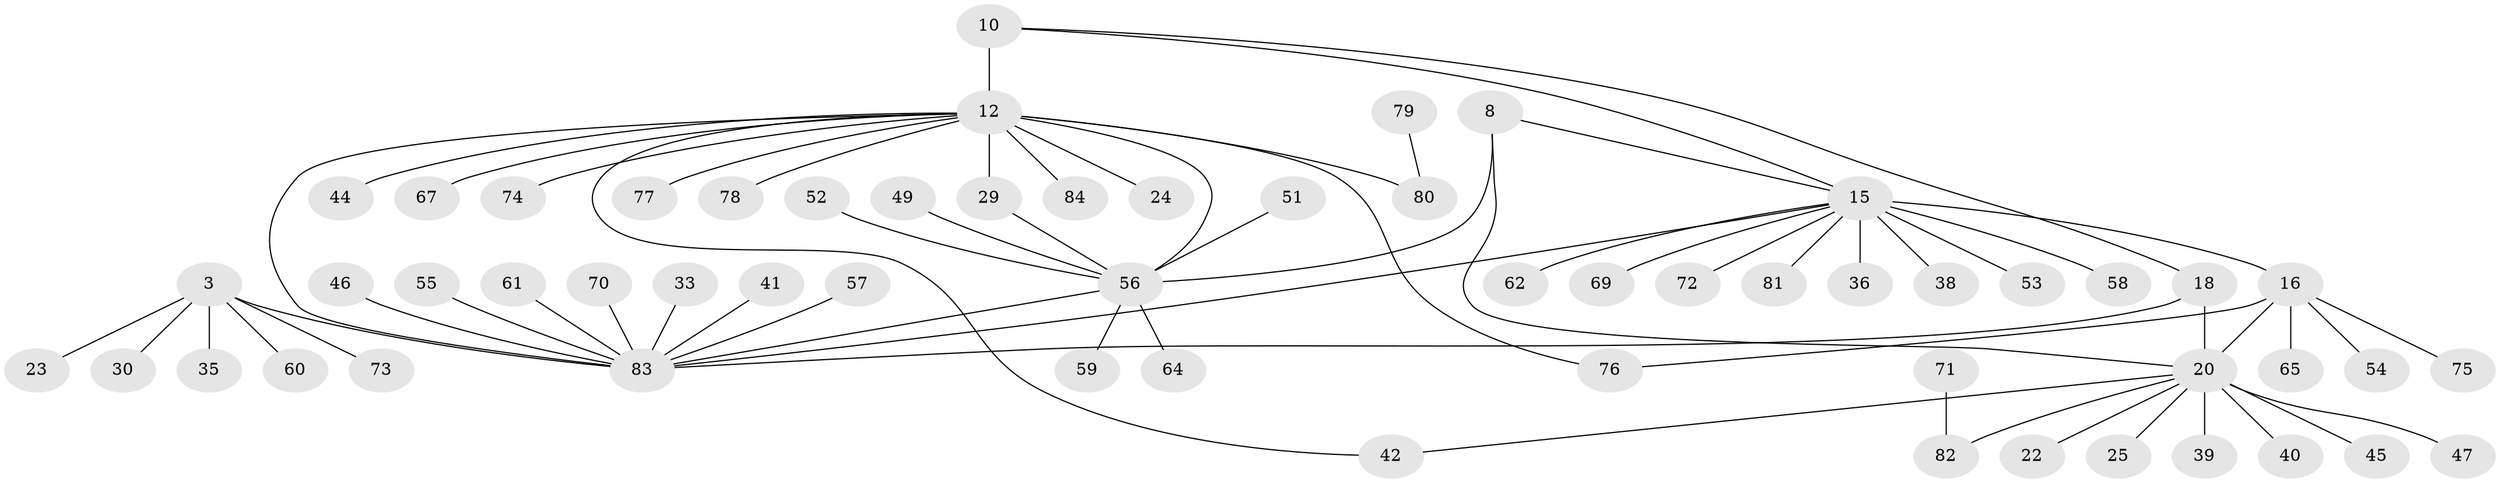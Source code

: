 // original degree distribution, {11: 0.011904761904761904, 5: 0.047619047619047616, 6: 0.047619047619047616, 8: 0.047619047619047616, 4: 0.047619047619047616, 3: 0.047619047619047616, 13: 0.011904761904761904, 9: 0.011904761904761904, 10: 0.011904761904761904, 2: 0.15476190476190477, 1: 0.5595238095238095}
// Generated by graph-tools (version 1.1) at 2025/57/03/04/25 21:57:35]
// undirected, 58 vertices, 66 edges
graph export_dot {
graph [start="1"]
  node [color=gray90,style=filled];
  3 [super="+2"];
  8 [super="+7"];
  10 [super="+9"];
  12 [super="+11"];
  15 [super="+14"];
  16 [super="+13"];
  18 [super="+17"];
  20 [super="+19"];
  22;
  23;
  24;
  25;
  29;
  30;
  33;
  35;
  36;
  38;
  39;
  40;
  41;
  42;
  44;
  45;
  46;
  47;
  49;
  51;
  52 [super="+28"];
  53;
  54;
  55;
  56 [super="+21+6"];
  57;
  58 [super="+31+43"];
  59;
  60;
  61 [super="+37"];
  62;
  64;
  65;
  67;
  69;
  70;
  71;
  72 [super="+34"];
  73;
  74;
  75;
  76 [super="+68"];
  77;
  78;
  79;
  80 [super="+32+66"];
  81 [super="+48"];
  82 [super="+63"];
  83 [super="+50+4"];
  84;
  3 -- 23;
  3 -- 30;
  3 -- 60;
  3 -- 35;
  3 -- 73;
  3 -- 83 [weight=4];
  8 -- 15;
  8 -- 20;
  8 -- 56 [weight=4];
  10 -- 12 [weight=4];
  10 -- 15;
  10 -- 18;
  12 -- 24;
  12 -- 29;
  12 -- 42;
  12 -- 44;
  12 -- 67;
  12 -- 74;
  12 -- 77;
  12 -- 78;
  12 -- 84;
  12 -- 83;
  12 -- 56;
  12 -- 80;
  12 -- 76;
  15 -- 16 [weight=4];
  15 -- 53;
  15 -- 36;
  15 -- 69;
  15 -- 38;
  15 -- 62;
  15 -- 83;
  15 -- 58;
  15 -- 72;
  15 -- 81;
  16 -- 54;
  16 -- 75;
  16 -- 65;
  16 -- 76;
  16 -- 20;
  18 -- 20 [weight=4];
  18 -- 83 [weight=2];
  20 -- 40;
  20 -- 42;
  20 -- 39;
  20 -- 45;
  20 -- 47;
  20 -- 22;
  20 -- 25;
  20 -- 82;
  29 -- 56;
  33 -- 83;
  41 -- 83;
  46 -- 83;
  49 -- 56;
  51 -- 56;
  52 -- 56;
  55 -- 83;
  56 -- 83 [weight=3];
  56 -- 64;
  56 -- 59;
  57 -- 83;
  61 -- 83;
  70 -- 83;
  71 -- 82;
  79 -- 80;
}
